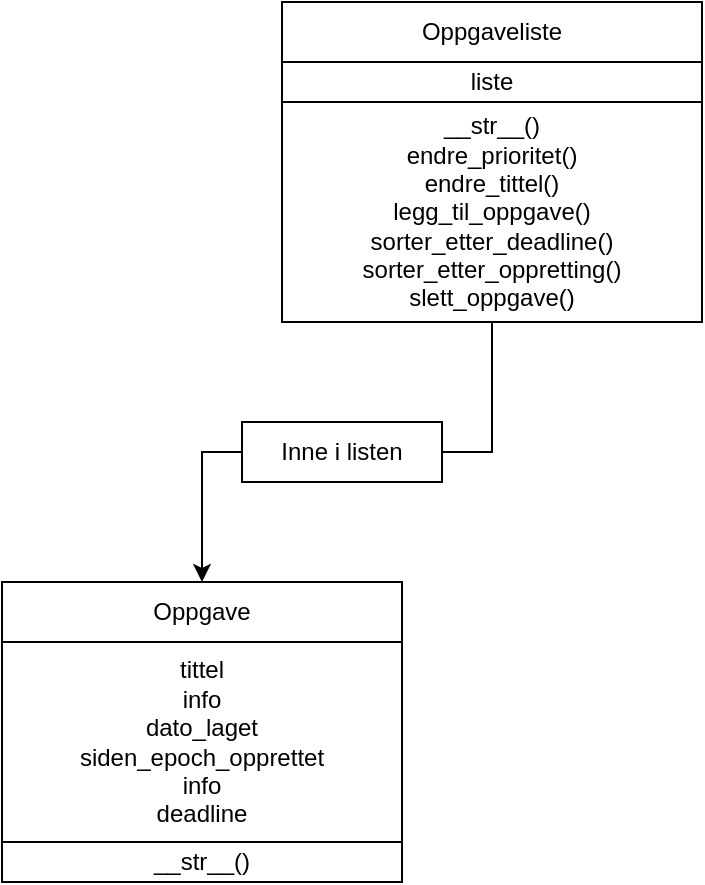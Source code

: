 <mxfile version="22.1.5" type="device">
  <diagram id="tWxnnAWjmP3PjMEybVv9" name="Page-1">
    <mxGraphModel dx="1766" dy="892" grid="1" gridSize="10" guides="1" tooltips="1" connect="1" arrows="1" fold="1" page="1" pageScale="1" pageWidth="827" pageHeight="1169" math="0" shadow="0">
      <root>
        <mxCell id="0" />
        <mxCell id="1" parent="0" />
        <mxCell id="u2WPllXDK8i95ugVE_U0-3" value="Oppgaveliste" style="rounded=0;whiteSpace=wrap;html=1;" vertex="1" parent="1">
          <mxGeometry x="240" y="170" width="210" height="30" as="geometry" />
        </mxCell>
        <mxCell id="u2WPllXDK8i95ugVE_U0-9" value="" style="edgeStyle=orthogonalEdgeStyle;rounded=0;orthogonalLoop=1;jettySize=auto;html=1;" edge="1" parent="1" source="u2WPllXDK8i95ugVE_U0-5" target="u2WPllXDK8i95ugVE_U0-8">
          <mxGeometry relative="1" as="geometry" />
        </mxCell>
        <mxCell id="u2WPllXDK8i95ugVE_U0-5" value="__str__()&lt;br&gt;endre_prioritet()&lt;br&gt;endre_tittel()&lt;br&gt;legg_til_oppgave()&lt;br&gt;sorter_etter_deadline()&lt;br&gt;sorter_etter_oppretting()&lt;br&gt;slett_oppgave()" style="rounded=0;whiteSpace=wrap;html=1;" vertex="1" parent="1">
          <mxGeometry x="240" y="220" width="210" height="110" as="geometry" />
        </mxCell>
        <mxCell id="u2WPllXDK8i95ugVE_U0-8" value="Oppgave" style="whiteSpace=wrap;html=1;" vertex="1" parent="1">
          <mxGeometry x="100" y="460" width="200" height="30" as="geometry" />
        </mxCell>
        <mxCell id="u2WPllXDK8i95ugVE_U0-10" value="__str__()" style="whiteSpace=wrap;html=1;" vertex="1" parent="1">
          <mxGeometry x="100" y="590" width="200" height="20" as="geometry" />
        </mxCell>
        <mxCell id="u2WPllXDK8i95ugVE_U0-11" value="tittel&lt;br&gt;info&lt;br&gt;dato_laget&lt;br&gt;siden_epoch_opprettet&lt;br&gt;info&lt;br&gt;deadline" style="whiteSpace=wrap;html=1;" vertex="1" parent="1">
          <mxGeometry x="100" y="490" width="200" height="100" as="geometry" />
        </mxCell>
        <mxCell id="u2WPllXDK8i95ugVE_U0-12" value="Inne i listen" style="whiteSpace=wrap;html=1;direction=west;" vertex="1" parent="1">
          <mxGeometry x="220" y="380" width="100" height="30" as="geometry" />
        </mxCell>
        <mxCell id="u2WPllXDK8i95ugVE_U0-13" value="liste" style="whiteSpace=wrap;html=1;" vertex="1" parent="1">
          <mxGeometry x="240" y="200" width="210" height="20" as="geometry" />
        </mxCell>
      </root>
    </mxGraphModel>
  </diagram>
</mxfile>
